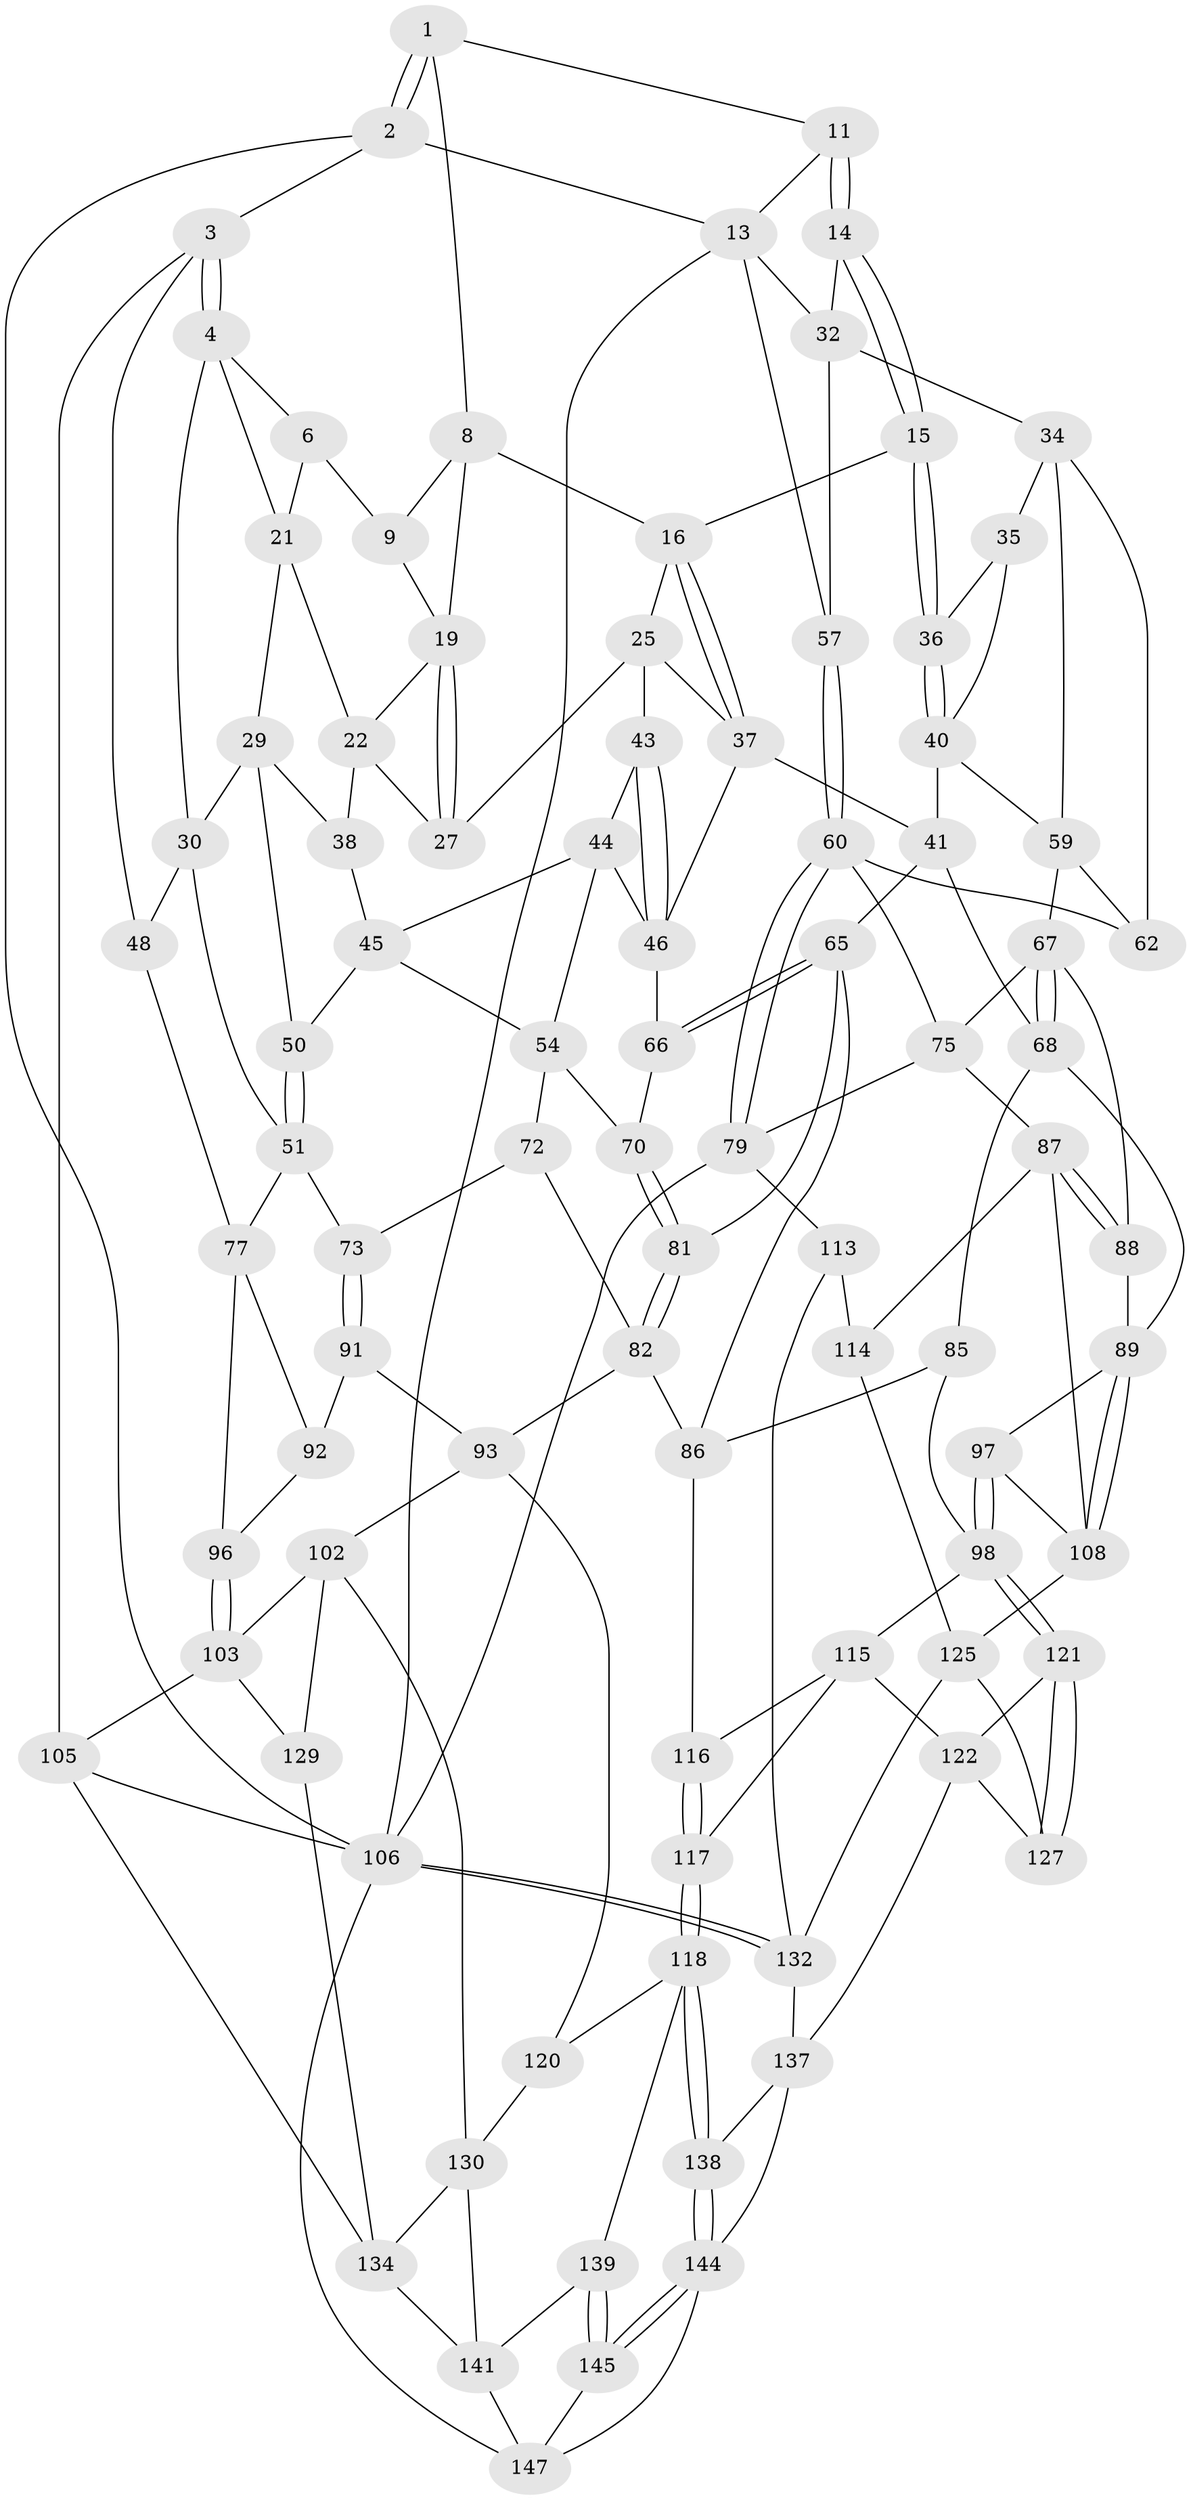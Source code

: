// original degree distribution, {3: 0.013333333333333334, 5: 0.5333333333333333, 4: 0.23333333333333334, 6: 0.22}
// Generated by graph-tools (version 1.1) at 2025/42/03/06/25 10:42:36]
// undirected, 89 vertices, 191 edges
graph export_dot {
graph [start="1"]
  node [color=gray90,style=filled];
  1 [pos="+0.2992972526662512+0",super="+7"];
  2 [pos="+0+0"];
  3 [pos="+0+0",super="+49"];
  4 [pos="+0.07246591891843689+0.09953274985149693",super="+5"];
  6 [pos="+0.2968460141214034+0",super="+10"];
  8 [pos="+0.48473087305016643+0",super="+18"];
  9 [pos="+0.38174040026004274+0.04512238236745491"];
  11 [pos="+0.7640914576659723+0",super="+12"];
  13 [pos="+1+0",super="+31"];
  14 [pos="+0.7497671327614839+0",super="+24"];
  15 [pos="+0.7426741378196093+0.018507384585170577"];
  16 [pos="+0.6249425714797795+0.09634893617940134",super="+17"];
  19 [pos="+0.4272654361231356+0.08475015505776308",super="+20"];
  21 [pos="+0.28898840232180073+0.0732657118810508",super="+23"];
  22 [pos="+0.3204327694152855+0.12399341299256585",super="+28"];
  25 [pos="+0.4924238522175411+0.1579545260395466",super="+26"];
  27 [pos="+0.4334651861506252+0.12840748487163606"];
  29 [pos="+0.2630620242497331+0.18902525292101655",super="+39"];
  30 [pos="+0.13899710533167936+0.1682524765520839",super="+47"];
  32 [pos="+0.9459125567113796+0.11532166147687188",super="+33"];
  34 [pos="+0.9158609795625544+0.23820853282445845",super="+58"];
  35 [pos="+0.8696028918366916+0.23523077326674477"];
  36 [pos="+0.7773979113679867+0.17632544285488505"];
  37 [pos="+0.607405895557327+0.1287085251517664",super="+42"];
  38 [pos="+0.38386682904629765+0.19572384139272858"];
  40 [pos="+0.6781245914331525+0.28463780311763964",super="+56"];
  41 [pos="+0.6369373652969528+0.29549201692318455",super="+64"];
  43 [pos="+0.4858159435854075+0.2012625630244889"];
  44 [pos="+0.43412658441273305+0.23609971005872418",super="+53"];
  45 [pos="+0.4321149310011957+0.23595101431162063",super="+52"];
  46 [pos="+0.6008355442211843+0.28483479893748653",super="+55"];
  48 [pos="+0+0.39908817563726234"];
  50 [pos="+0.292880199375052+0.31064873016107425"];
  51 [pos="+0.18822988314715938+0.3549203286066699",super="+74"];
  54 [pos="+0.3651146814183358+0.37690530468087335",super="+71"];
  57 [pos="+1+0.3201661353791254"];
  59 [pos="+0.8028259650668548+0.3981414205324706",super="+63"];
  60 [pos="+1+0.34734998262340144",super="+61"];
  62 [pos="+0.9157355486728839+0.3538513097955006"];
  65 [pos="+0.530000843419961+0.44042316921385105",super="+84"];
  66 [pos="+0.5168853274770187+0.41476344255647674"];
  67 [pos="+0.8066784308253723+0.4306630061804347",super="+76"];
  68 [pos="+0.7807359802579062+0.45887484961591885",super="+69"];
  70 [pos="+0.38903261061073524+0.4164586640809279"];
  72 [pos="+0.2587838573619448+0.4816617880033333"];
  73 [pos="+0.22112142767979126+0.47049332995685583"];
  75 [pos="+0.905584841521658+0.434216465536467",super="+80"];
  77 [pos="+0.10348789986683284+0.4988406845608774",super="+78"];
  79 [pos="+1+0.5151139822155606",super="+107"];
  81 [pos="+0.39955258306230584+0.5741452738879823"];
  82 [pos="+0.39339535195296943+0.5938510800337838",super="+83"];
  85 [pos="+0.6219483490461818+0.568967630804929"];
  86 [pos="+0.5624005494965261+0.514947264590889",super="+100"];
  87 [pos="+0.9625598500113297+0.5645616821462818",super="+110"];
  88 [pos="+0.920791141619795+0.5568551379413745"];
  89 [pos="+0.8594782246238392+0.5730539168791877",super="+90"];
  91 [pos="+0.2144283936620635+0.4889011804454723",super="+94"];
  92 [pos="+0.146547591299325+0.5254860783267109",super="+95"];
  93 [pos="+0.2880648092832872+0.6664614051129709",super="+101"];
  96 [pos="+0.09364481824967538+0.6207252896830651"];
  97 [pos="+0.7257788038344766+0.6459982652819867"];
  98 [pos="+0.7241753374123541+0.6464307661888223",super="+99"];
  102 [pos="+0.11525330710845284+0.6642947853419671",super="+128"];
  103 [pos="+0.09369600409487176+0.6402798737345448",super="+104"];
  105 [pos="+0+0.7162316819094565",super="+111"];
  106 [pos="+1+1",super="+112"];
  108 [pos="+0.8148513466670312+0.6482380534484307",super="+109"];
  113 [pos="+1+0.7536824907532023",super="+131"];
  114 [pos="+0.9190155990117096+0.7250679183611672",super="+124"];
  115 [pos="+0.5713056396600618+0.6385903531515085",super="+123"];
  116 [pos="+0.46389596198293237+0.6389865218597045"];
  117 [pos="+0.46689001529602003+0.8501814727136581"];
  118 [pos="+0.4645869725225851+0.853051129470639",super="+119"];
  120 [pos="+0.2898011229641325+0.7379289388212497"];
  121 [pos="+0.7206519064962137+0.6606764584482002"];
  122 [pos="+0.636130083901555+0.8022150056208354",super="+136"];
  125 [pos="+0.8369845492255887+0.8365703397227713",super="+126"];
  127 [pos="+0.7679734364138173+0.8540142449777578"];
  129 [pos="+0.08793213510632208+0.7970583047474861"];
  130 [pos="+0.22568120788448012+0.8138776149672113",super="+133"];
  132 [pos="+1+1",super="+142"];
  134 [pos="+0.10679323127788296+0.9198291159431374",super="+135"];
  137 [pos="+0.641155925184186+0.9596847544446906",super="+143"];
  138 [pos="+0.4686357007456984+0.8687604257034236"];
  139 [pos="+0.32705746383802353+0.9023612005797016",super="+140"];
  141 [pos="+0.242326979087761+0.9121284837278898",super="+146"];
  144 [pos="+0.4453729333365016+1",super="+150"];
  145 [pos="+0.36729422857210714+0.995515902509411",super="+148"];
  147 [pos="+0.16029495383572653+1",super="+149"];
  1 -- 2;
  1 -- 2;
  1 -- 8;
  1 -- 11;
  2 -- 3;
  2 -- 13;
  2 -- 106;
  3 -- 4;
  3 -- 4;
  3 -- 48;
  3 -- 105;
  4 -- 30;
  4 -- 21;
  4 -- 6;
  6 -- 9;
  6 -- 21;
  8 -- 9;
  8 -- 19;
  8 -- 16;
  9 -- 19;
  11 -- 14 [weight=2];
  11 -- 14;
  11 -- 13;
  13 -- 106;
  13 -- 32;
  13 -- 57;
  14 -- 15;
  14 -- 15;
  14 -- 32;
  15 -- 16;
  15 -- 36;
  15 -- 36;
  16 -- 37;
  16 -- 37;
  16 -- 25;
  19 -- 27;
  19 -- 27;
  19 -- 22;
  21 -- 29;
  21 -- 22;
  22 -- 38;
  22 -- 27;
  25 -- 37;
  25 -- 27;
  25 -- 43;
  29 -- 30;
  29 -- 50;
  29 -- 38;
  30 -- 48;
  30 -- 51;
  32 -- 57;
  32 -- 34;
  34 -- 35;
  34 -- 59;
  34 -- 62;
  35 -- 36;
  35 -- 40;
  36 -- 40;
  36 -- 40;
  37 -- 41;
  37 -- 46;
  38 -- 45;
  40 -- 41;
  40 -- 59;
  41 -- 65;
  41 -- 68;
  43 -- 44;
  43 -- 46;
  43 -- 46;
  44 -- 45;
  44 -- 54;
  44 -- 46;
  45 -- 50;
  45 -- 54;
  46 -- 66;
  48 -- 77;
  50 -- 51;
  50 -- 51;
  51 -- 73;
  51 -- 77;
  54 -- 72;
  54 -- 70;
  57 -- 60;
  57 -- 60;
  59 -- 67;
  59 -- 62;
  60 -- 79;
  60 -- 79;
  60 -- 75;
  60 -- 62;
  65 -- 66;
  65 -- 66;
  65 -- 81;
  65 -- 86;
  66 -- 70;
  67 -- 68;
  67 -- 68;
  67 -- 88;
  67 -- 75;
  68 -- 89;
  68 -- 85;
  70 -- 81;
  70 -- 81;
  72 -- 73;
  72 -- 82;
  73 -- 91;
  73 -- 91;
  75 -- 87;
  75 -- 79;
  77 -- 92;
  77 -- 96;
  79 -- 113;
  79 -- 106;
  81 -- 82;
  81 -- 82;
  82 -- 93;
  82 -- 86;
  85 -- 86;
  85 -- 98;
  86 -- 116;
  87 -- 88;
  87 -- 88;
  87 -- 114;
  87 -- 108;
  88 -- 89;
  89 -- 108;
  89 -- 108;
  89 -- 97;
  91 -- 92 [weight=2];
  91 -- 93;
  92 -- 96;
  93 -- 120;
  93 -- 102;
  96 -- 103;
  96 -- 103;
  97 -- 98;
  97 -- 98;
  97 -- 108;
  98 -- 121;
  98 -- 121;
  98 -- 115;
  102 -- 103;
  102 -- 129;
  102 -- 130;
  103 -- 105;
  103 -- 129;
  105 -- 106;
  105 -- 134;
  106 -- 132;
  106 -- 132;
  106 -- 147;
  108 -- 125;
  113 -- 114 [weight=2];
  113 -- 132;
  114 -- 125;
  115 -- 116;
  115 -- 122;
  115 -- 117;
  116 -- 117;
  116 -- 117;
  117 -- 118;
  117 -- 118;
  118 -- 138;
  118 -- 138;
  118 -- 120;
  118 -- 139;
  120 -- 130;
  121 -- 122;
  121 -- 127;
  121 -- 127;
  122 -- 137;
  122 -- 127;
  125 -- 127;
  125 -- 132;
  129 -- 134;
  130 -- 141;
  130 -- 134;
  132 -- 137;
  134 -- 141;
  137 -- 138;
  137 -- 144;
  138 -- 144;
  138 -- 144;
  139 -- 145 [weight=2];
  139 -- 145;
  139 -- 141;
  141 -- 147;
  144 -- 145;
  144 -- 145;
  144 -- 147;
  145 -- 147;
}

